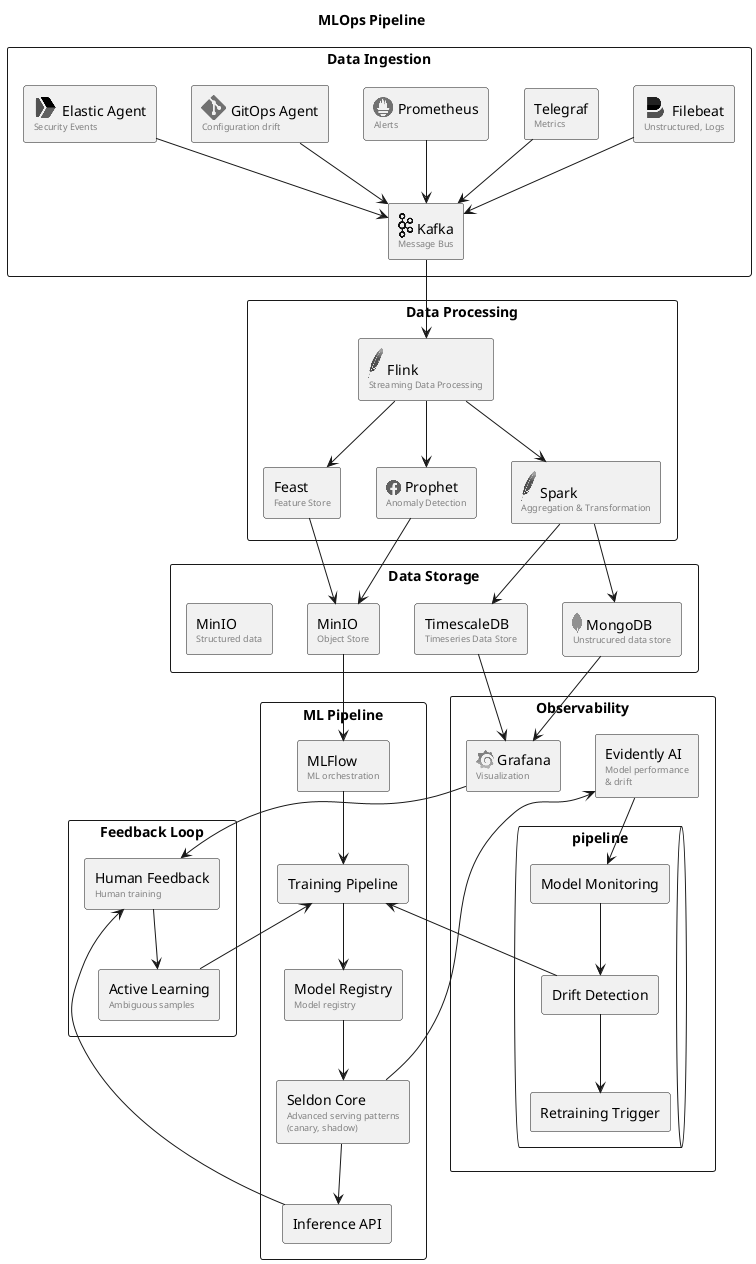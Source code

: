 @startuml
!include <logos/prometheus>
!include <elastic/beats/beats>
!include <elastic/endpoint/endpoint>
!include <logos/git-icon>
!include <logos/kafka-icon>
!include <tupadr3/devicons2/mongodb>
!include <logos/mongodb-icon>
!include <logos/grafana>
!include <logos/apache>
!include <logos/facebook>

Title MLOps Pipeline
rectangle "Data Ingestion" {
    rectangle filebeat as "<$beats*.25> Filebeat\n<color:gray><size:9>Unstructured, Logs"
    rectangle telegraf as "Telegraf\n<color:gray><size:9>Metrics"
    rectangle prometheus as "<$prometheus*.4> Prometheus\n<color:gray><size:9>Alerts"
    rectangle gitops as "<$git-icon*.5> GitOps Agent\n<color:gray><size:9>Configuration drift"
    rectangle elasticAgent as "<$endpoint*.25> Elastic Agent\n<color:gray><size:9>Security Events"
    rectangle kafka as "<$kafka-icon*.3> Kafka\n<color:gray><size:9>Message Bus"
}
rectangle "Data Processing" {
    rectangle flink as "<$apache*.3> Flink\n<color:gray><size:9>Streaming Data Processing"
    rectangle spark as "<$apache*.3> Spark\n<color:gray><size:9>Aggregation & Transformation"
    rectangle feast as "Feast\n<color:gray><size:9>Feature Store"
    rectangle prophet as "<$facebook*.3> Prophet\n<color:gray><size:9>Anomaly Detection" 
}
rectangle "Data Storage" {
    rectangle timescaledb as "TimescaleDB\n<color:gray><size:9>Timeseries Data Store"
    rectangle mongodb as "<$mongodb-icon*.2> MongoDB\n<color:gray><size:9>Unstrucured data store"
    rectangle minio as "MinIO\n<color:gray><size:9>Object Store"
    rectangle PostgresSQL as "MinIO\n<color:gray><size:9>Structured data"
}
rectangle "ML Pipeline" {
    rectangle mlflow as "MLFlow\n<color:gray><size:9>ML orchestration"
    rectangle trainingpipeline as "Training Pipeline"
    rectangle modelregistry as "Model Registry\n<color:gray><size:9>Model registry"
    rectangle seldoncore as "Seldon Core\n<color:gray><size:9>Advanced serving patterns\n<color:gray><size:9>(canary, shadow)"
    rectangle inferenceapi as "Inference API"
}
rectangle "Observability" {
    rectangle grafana as "<$grafana*.35> Grafana\n<color:gray><size:9>Visualization"
    rectangle evidentlyai as "Evidently AI\n<color:gray><size:9>Model performance\n<color:gray><size:9>& drift"
    queue pipeline {
    rectangle modelmonitoring as "Model Monitoring"
    rectangle driftdetection as "Drift Detection"
    rectangle retrainingtrigger as "Retraining Trigger"
}
}
rectangle "Feedback Loop" {
    rectangle humandfeedback as "Human Feedback\n<color:gray><size:9>Human training"
    rectangle activelearning as "Active Learning\n<color:gray><size:9>Ambiguous samples"
}

filebeat --> kafka
telegraf --> kafka
prometheus --> kafka
gitops --> kafka
elasticAgent --> kafka

kafka--> flink

flink--> spark
flink --> feast
flink --> prophet 

spark --> timescaledb
spark --> mongodb
feast --> minio
prophet --> minio

minio --> mlflow
mlflow --> trainingpipeline
trainingpipeline --> modelregistry
modelregistry --> seldoncore
seldoncore --> inferenceapi

inferenceapi --> humandfeedback
humandfeedback --> activelearning
activelearning --> trainingpipeline

seldoncore --> evidentlyai
evidentlyai--> modelmonitoring
modelmonitoring --> driftdetection
driftdetection --> retrainingtrigger
driftdetection--> trainingpipeline

mongodb --> grafana
timescaledb --> grafana
grafana --> humandfeedback
@enduml
